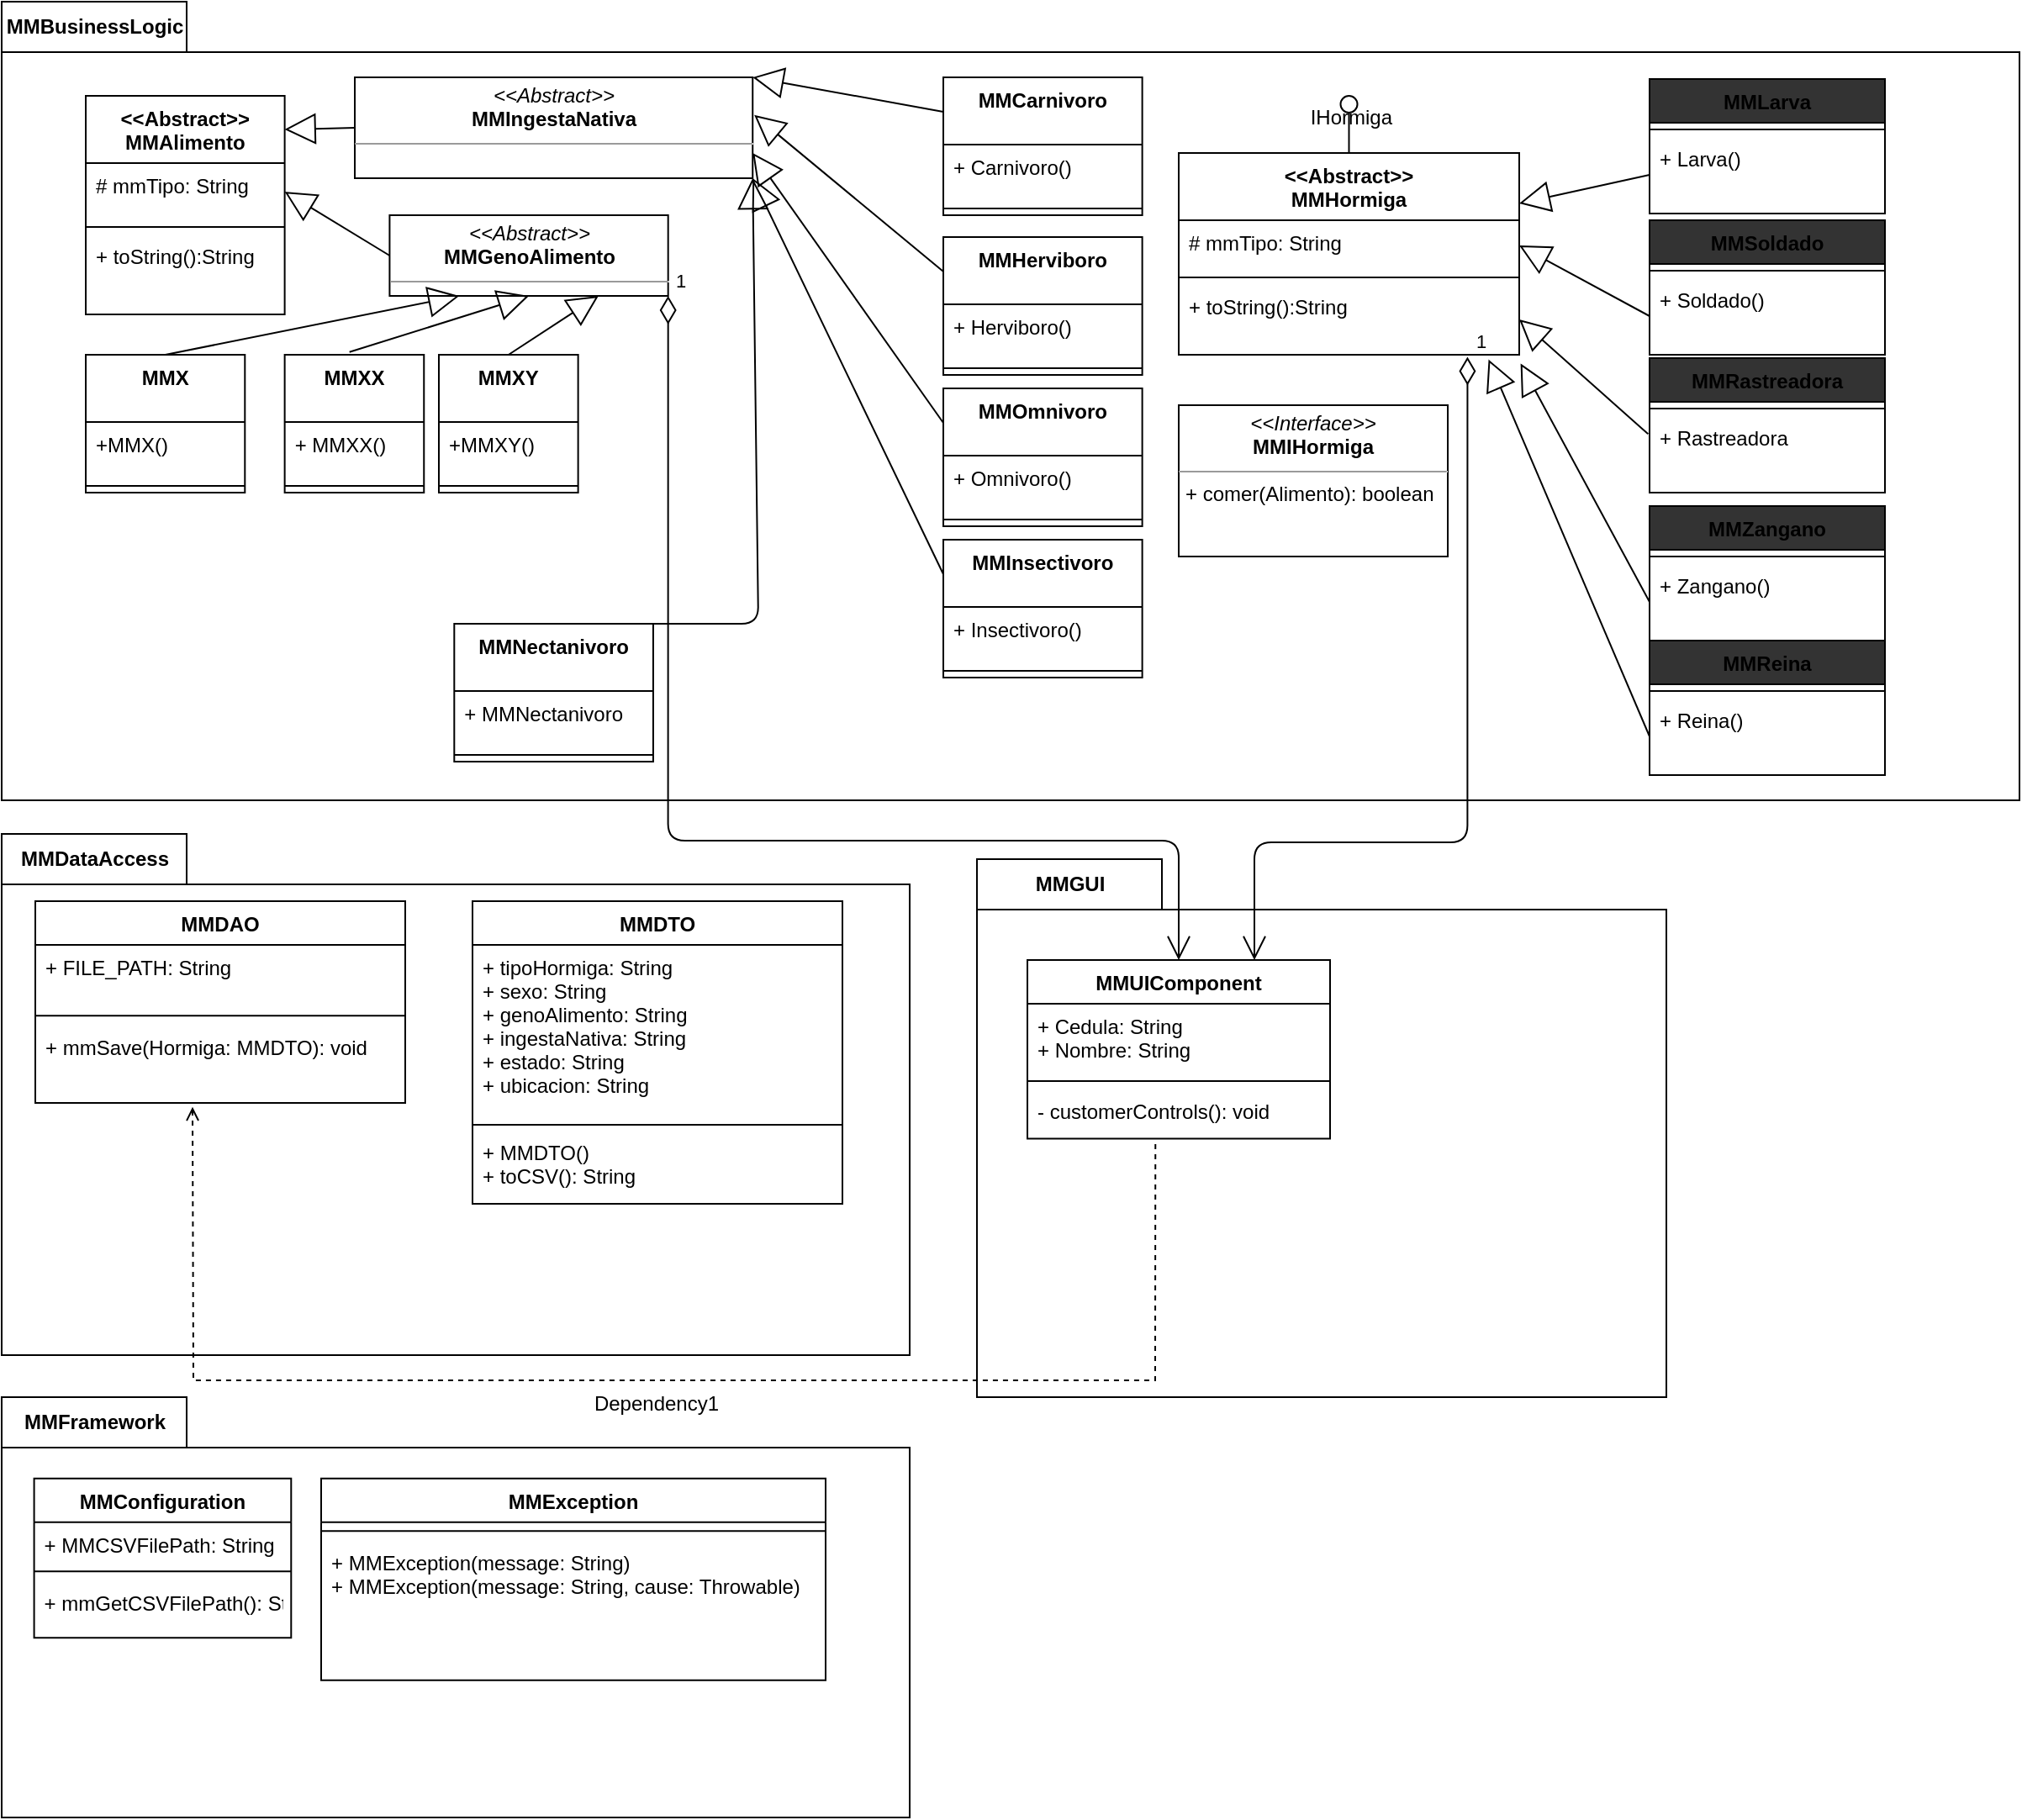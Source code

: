 <mxfile>
    <diagram id="z_uSLRBLm9-AL7y3q-LX" name="Page-1">
        <mxGraphModel dx="776" dy="761" grid="1" gridSize="10" guides="1" tooltips="1" connect="1" arrows="1" fold="1" page="1" pageScale="1" pageWidth="850" pageHeight="1100" math="0" shadow="0">
            <root>
                <mxCell id="0"/>
                <mxCell id="1" parent="0"/>
                <mxCell id="133" value="MMGUI" style="shape=folder;fontStyle=1;tabWidth=110;tabHeight=30;tabPosition=left;html=1;boundedLbl=1;labelInHeader=1;container=1;collapsible=0;" parent="1" vertex="1">
                    <mxGeometry x="630" y="570" width="410" height="320" as="geometry"/>
                </mxCell>
                <mxCell id="134" value="" style="html=1;strokeColor=none;resizeWidth=1;resizeHeight=1;fillColor=none;part=1;connectable=0;allowArrows=0;deletable=0;" parent="133" vertex="1">
                    <mxGeometry width="391.449" height="168.555" relative="1" as="geometry">
                        <mxPoint y="30" as="offset"/>
                    </mxGeometry>
                </mxCell>
                <mxCell id="159" value="MMUIComponent" style="swimlane;fontStyle=1;align=center;verticalAlign=top;childLayout=stackLayout;horizontal=1;startSize=26;horizontalStack=0;resizeParent=1;resizeParentMax=0;resizeLast=0;collapsible=1;marginBottom=0;" parent="133" vertex="1">
                    <mxGeometry x="30" y="60" width="180" height="106.267" as="geometry"/>
                </mxCell>
                <mxCell id="160" value="+ Cedula: String&#10;+ Nombre: String" style="text;strokeColor=none;fillColor=none;align=left;verticalAlign=top;spacingLeft=4;spacingRight=4;overflow=hidden;rotatable=0;points=[[0,0.5],[1,0.5]];portConstraint=eastwest;fontStyle=0" parent="159" vertex="1">
                    <mxGeometry y="26" width="180" height="41.676" as="geometry"/>
                </mxCell>
                <mxCell id="161" value="" style="line;strokeWidth=1;fillColor=none;align=left;verticalAlign=middle;spacingTop=-1;spacingLeft=3;spacingRight=3;rotatable=0;labelPosition=right;points=[];portConstraint=eastwest;strokeColor=inherit;" parent="159" vertex="1">
                    <mxGeometry y="67.676" width="180" height="8.6" as="geometry"/>
                </mxCell>
                <mxCell id="162" value="- customerControls(): void" style="text;strokeColor=none;fillColor=none;align=left;verticalAlign=top;spacingLeft=4;spacingRight=4;overflow=hidden;rotatable=0;points=[[0,0.5],[1,0.5]];portConstraint=eastwest;" parent="159" vertex="1">
                    <mxGeometry y="76.275" width="180" height="29.991" as="geometry"/>
                </mxCell>
                <mxCell id="135" value="MMBusinessLogic" style="shape=folder;fontStyle=1;tabWidth=110;tabHeight=30;tabPosition=left;html=1;boundedLbl=1;labelInHeader=1;container=1;collapsible=0;" parent="1" vertex="1">
                    <mxGeometry x="50" y="60" width="1200" height="475" as="geometry"/>
                </mxCell>
                <mxCell id="136" value="" style="html=1;strokeColor=none;resizeWidth=1;resizeHeight=1;fillColor=none;part=1;connectable=0;allowArrows=0;deletable=0;" parent="135" vertex="1">
                    <mxGeometry width="840" height="175" relative="1" as="geometry">
                        <mxPoint y="30" as="offset"/>
                    </mxGeometry>
                </mxCell>
                <mxCell id="77" value="&lt;p style=&quot;margin:0px;margin-top:4px;text-align:center;&quot;&gt;&lt;i&gt;&amp;lt;&amp;lt;Abstract&amp;gt;&amp;gt;&lt;/i&gt;&lt;br&gt;&lt;b&gt;MMIngestaNativa&lt;/b&gt;&lt;/p&gt;&lt;hr size=&quot;1&quot;&gt;&lt;p style=&quot;margin:0px;margin-left:4px;&quot;&gt;&lt;/p&gt;&lt;p style=&quot;margin:0px;margin-left:4px;&quot;&gt;&lt;br&gt;&lt;/p&gt;" style="verticalAlign=top;align=left;overflow=fill;fontSize=12;fontFamily=Helvetica;html=1;" parent="135" vertex="1">
                    <mxGeometry x="210.0" y="45" width="236.62" height="60" as="geometry"/>
                </mxCell>
                <mxCell id="78" value="&lt;p style=&quot;margin:0px;margin-top:4px;text-align:center;&quot;&gt;&lt;i&gt;&amp;lt;&amp;lt;Abstract&amp;gt;&amp;gt;&lt;/i&gt;&lt;br&gt;&lt;b&gt;MMGenoAlimento&lt;/b&gt;&lt;/p&gt;&lt;hr size=&quot;1&quot;&gt;&lt;p style=&quot;margin:0px;margin-left:4px;&quot;&gt;&lt;/p&gt;&lt;p style=&quot;margin:0px;margin-left:4px;&quot;&gt;&lt;br&gt;&lt;/p&gt;" style="verticalAlign=top;align=left;overflow=fill;fontSize=12;fontFamily=Helvetica;html=1;" parent="135" vertex="1">
                    <mxGeometry x="230.709" y="127" width="165.634" height="48" as="geometry"/>
                </mxCell>
                <mxCell id="82" value="&lt;&lt;Abstract&gt;&gt;&#10;MMAlimento" style="swimlane;fontStyle=1;align=center;verticalAlign=top;childLayout=stackLayout;horizontal=1;startSize=40;horizontalStack=0;resizeParent=1;resizeParentMax=0;resizeLast=0;collapsible=1;marginBottom=0;" parent="135" vertex="1">
                    <mxGeometry x="50.002" y="56" width="118.31" height="130" as="geometry">
                        <mxRectangle x="20" y="10" width="90" height="30" as="alternateBounds"/>
                    </mxGeometry>
                </mxCell>
                <mxCell id="83" value="# mmTipo: String" style="text;strokeColor=none;fillColor=none;align=left;verticalAlign=top;spacingLeft=4;spacingRight=4;overflow=hidden;rotatable=0;points=[[0,0.5],[1,0.5]];portConstraint=eastwest;" parent="82" vertex="1">
                    <mxGeometry y="40" width="118.31" height="34" as="geometry"/>
                </mxCell>
                <mxCell id="84" value="" style="line;strokeWidth=1;fillColor=none;align=left;verticalAlign=middle;spacingTop=-1;spacingLeft=3;spacingRight=3;rotatable=0;labelPosition=right;points=[];portConstraint=eastwest;strokeColor=inherit;" parent="82" vertex="1">
                    <mxGeometry y="74" width="118.31" height="8" as="geometry"/>
                </mxCell>
                <mxCell id="85" value="+ toString():String" style="text;strokeColor=none;fillColor=none;align=left;verticalAlign=top;spacingLeft=4;spacingRight=4;overflow=hidden;rotatable=0;points=[[0,0.5],[1,0.5]];portConstraint=eastwest;" parent="82" vertex="1">
                    <mxGeometry y="82" width="118.31" height="48" as="geometry"/>
                </mxCell>
                <mxCell id="86" value="" style="endArrow=block;endSize=16;endFill=0;html=1;exitX=0;exitY=0.5;exitDx=0;exitDy=0;entryX=1;entryY=0.154;entryDx=0;entryDy=0;entryPerimeter=0;" parent="135" source="77" target="82" edge="1">
                    <mxGeometry x="-0.273" y="2" width="160" relative="1" as="geometry">
                        <mxPoint x="474.955" y="334.19" as="sourcePoint"/>
                        <mxPoint x="212.958" y="76.004" as="targetPoint"/>
                        <Array as="points"/>
                        <mxPoint as="offset"/>
                    </mxGeometry>
                </mxCell>
                <mxCell id="87" value="" style="endArrow=block;endSize=16;endFill=0;html=1;exitX=0;exitY=0.5;exitDx=0;exitDy=0;entryX=1;entryY=0.5;entryDx=0;entryDy=0;" parent="135" source="78" target="83" edge="1">
                    <mxGeometry x="-0.273" y="2" width="160" relative="1" as="geometry">
                        <mxPoint x="331.268" y="106" as="sourcePoint"/>
                        <mxPoint x="224.789" y="96.02" as="targetPoint"/>
                        <Array as="points"/>
                        <mxPoint as="offset"/>
                    </mxGeometry>
                </mxCell>
                <mxCell id="88" value="MMX" style="swimlane;fontStyle=1;align=center;verticalAlign=top;childLayout=stackLayout;horizontal=1;startSize=40;horizontalStack=0;resizeParent=1;resizeParentMax=0;resizeLast=0;collapsible=1;marginBottom=0;" parent="135" vertex="1">
                    <mxGeometry x="50.003" y="210" width="94.648" height="82" as="geometry">
                        <mxRectangle x="20" y="10" width="90" height="30" as="alternateBounds"/>
                    </mxGeometry>
                </mxCell>
                <mxCell id="89" value="+MMX()" style="text;strokeColor=none;fillColor=none;align=left;verticalAlign=top;spacingLeft=4;spacingRight=4;overflow=hidden;rotatable=0;points=[[0,0.5],[1,0.5]];portConstraint=eastwest;" parent="88" vertex="1">
                    <mxGeometry y="40" width="94.648" height="34" as="geometry"/>
                </mxCell>
                <mxCell id="90" value="" style="line;strokeWidth=1;fillColor=none;align=left;verticalAlign=middle;spacingTop=-1;spacingLeft=3;spacingRight=3;rotatable=0;labelPosition=right;points=[];portConstraint=eastwest;strokeColor=inherit;" parent="88" vertex="1">
                    <mxGeometry y="74" width="94.648" height="8" as="geometry"/>
                </mxCell>
                <mxCell id="92" value="MMXX" style="swimlane;fontStyle=1;align=center;verticalAlign=top;childLayout=stackLayout;horizontal=1;startSize=40;horizontalStack=0;resizeParent=1;resizeParentMax=0;resizeLast=0;collapsible=1;marginBottom=0;" parent="135" vertex="1">
                    <mxGeometry x="168.313" y="210" width="82.817" height="82" as="geometry">
                        <mxRectangle x="20" y="10" width="90" height="30" as="alternateBounds"/>
                    </mxGeometry>
                </mxCell>
                <mxCell id="93" value="+ MMXX()" style="text;strokeColor=none;fillColor=none;align=left;verticalAlign=top;spacingLeft=4;spacingRight=4;overflow=hidden;rotatable=0;points=[[0,0.5],[1,0.5]];portConstraint=eastwest;" parent="92" vertex="1">
                    <mxGeometry y="40" width="82.817" height="34" as="geometry"/>
                </mxCell>
                <mxCell id="94" value="" style="line;strokeWidth=1;fillColor=none;align=left;verticalAlign=middle;spacingTop=-1;spacingLeft=3;spacingRight=3;rotatable=0;labelPosition=right;points=[];portConstraint=eastwest;strokeColor=inherit;" parent="92" vertex="1">
                    <mxGeometry y="74" width="82.817" height="8" as="geometry"/>
                </mxCell>
                <mxCell id="96" value="MMXY" style="swimlane;fontStyle=1;align=center;verticalAlign=top;childLayout=stackLayout;horizontal=1;startSize=40;horizontalStack=0;resizeParent=1;resizeParentMax=0;resizeLast=0;collapsible=1;marginBottom=0;" parent="135" vertex="1">
                    <mxGeometry x="259.997" y="210" width="82.817" height="82" as="geometry">
                        <mxRectangle x="20" y="10" width="90" height="30" as="alternateBounds"/>
                    </mxGeometry>
                </mxCell>
                <mxCell id="97" value="+MMXY()" style="text;strokeColor=none;fillColor=none;align=left;verticalAlign=top;spacingLeft=4;spacingRight=4;overflow=hidden;rotatable=0;points=[[0,0.5],[1,0.5]];portConstraint=eastwest;" parent="96" vertex="1">
                    <mxGeometry y="40" width="82.817" height="34" as="geometry"/>
                </mxCell>
                <mxCell id="98" value="" style="line;strokeWidth=1;fillColor=none;align=left;verticalAlign=middle;spacingTop=-1;spacingLeft=3;spacingRight=3;rotatable=0;labelPosition=right;points=[];portConstraint=eastwest;strokeColor=inherit;" parent="96" vertex="1">
                    <mxGeometry y="74" width="82.817" height="8" as="geometry"/>
                </mxCell>
                <mxCell id="100" value="" style="endArrow=block;endSize=16;endFill=0;html=1;exitX=0.5;exitY=0;exitDx=0;exitDy=0;entryX=0.25;entryY=1;entryDx=0;entryDy=0;" parent="135" source="88" target="78" edge="1">
                    <mxGeometry x="-0.273" y="2" width="160" relative="1" as="geometry">
                        <mxPoint x="319.437" y="249" as="sourcePoint"/>
                        <mxPoint x="212.958" y="196" as="targetPoint"/>
                        <Array as="points"/>
                        <mxPoint as="offset"/>
                    </mxGeometry>
                </mxCell>
                <mxCell id="101" value="" style="endArrow=block;endSize=16;endFill=0;html=1;exitX=0.465;exitY=-0.02;exitDx=0;exitDy=0;entryX=0.5;entryY=1;entryDx=0;entryDy=0;exitPerimeter=0;" parent="135" source="92" target="78" edge="1">
                    <mxGeometry x="-0.273" y="2" width="160" relative="1" as="geometry">
                        <mxPoint x="532.394" y="269" as="sourcePoint"/>
                        <mxPoint x="425.915" y="216" as="targetPoint"/>
                        <Array as="points"/>
                        <mxPoint as="offset"/>
                    </mxGeometry>
                </mxCell>
                <mxCell id="102" value="" style="endArrow=block;endSize=16;endFill=0;html=1;exitX=0.5;exitY=0;exitDx=0;exitDy=0;entryX=0.75;entryY=1;entryDx=0;entryDy=0;" parent="135" source="96" target="78" edge="1">
                    <mxGeometry x="-0.273" y="2" width="160" relative="1" as="geometry">
                        <mxPoint x="686.197" y="269" as="sourcePoint"/>
                        <mxPoint x="579.718" y="216" as="targetPoint"/>
                        <Array as="points"/>
                        <mxPoint as="offset"/>
                    </mxGeometry>
                </mxCell>
                <mxCell id="104" value="MMCarnivoro" style="swimlane;fontStyle=1;align=center;verticalAlign=top;childLayout=stackLayout;horizontal=1;startSize=40;horizontalStack=0;resizeParent=1;resizeParentMax=0;resizeLast=0;collapsible=1;marginBottom=0;" parent="135" vertex="1">
                    <mxGeometry x="560.002" y="45" width="118.31" height="82" as="geometry">
                        <mxRectangle x="20" y="10" width="90" height="30" as="alternateBounds"/>
                    </mxGeometry>
                </mxCell>
                <mxCell id="105" value="+ Carnivoro()" style="text;strokeColor=none;fillColor=none;align=left;verticalAlign=top;spacingLeft=4;spacingRight=4;overflow=hidden;rotatable=0;points=[[0,0.5],[1,0.5]];portConstraint=eastwest;" parent="104" vertex="1">
                    <mxGeometry y="40" width="118.31" height="34" as="geometry"/>
                </mxCell>
                <mxCell id="106" value="" style="line;strokeWidth=1;fillColor=none;align=left;verticalAlign=middle;spacingTop=-1;spacingLeft=3;spacingRight=3;rotatable=0;labelPosition=right;points=[];portConstraint=eastwest;strokeColor=inherit;" parent="104" vertex="1">
                    <mxGeometry y="74" width="118.31" height="8" as="geometry"/>
                </mxCell>
                <mxCell id="107" value="MMHerviboro" style="swimlane;fontStyle=1;align=center;verticalAlign=top;childLayout=stackLayout;horizontal=1;startSize=40;horizontalStack=0;resizeParent=1;resizeParentMax=0;resizeLast=0;collapsible=1;marginBottom=0;" parent="135" vertex="1">
                    <mxGeometry x="560.002" y="140" width="118.31" height="82" as="geometry">
                        <mxRectangle x="20" y="10" width="90" height="30" as="alternateBounds"/>
                    </mxGeometry>
                </mxCell>
                <mxCell id="108" value="+ Herviboro()" style="text;strokeColor=none;fillColor=none;align=left;verticalAlign=top;spacingLeft=4;spacingRight=4;overflow=hidden;rotatable=0;points=[[0,0.5],[1,0.5]];portConstraint=eastwest;" parent="107" vertex="1">
                    <mxGeometry y="40" width="118.31" height="34" as="geometry"/>
                </mxCell>
                <mxCell id="109" value="" style="line;strokeWidth=1;fillColor=none;align=left;verticalAlign=middle;spacingTop=-1;spacingLeft=3;spacingRight=3;rotatable=0;labelPosition=right;points=[];portConstraint=eastwest;strokeColor=inherit;" parent="107" vertex="1">
                    <mxGeometry y="74" width="118.31" height="8" as="geometry"/>
                </mxCell>
                <mxCell id="110" value="MMOmnivoro" style="swimlane;fontStyle=1;align=center;verticalAlign=top;childLayout=stackLayout;horizontal=1;startSize=40;horizontalStack=0;resizeParent=1;resizeParentMax=0;resizeLast=0;collapsible=1;marginBottom=0;" parent="135" vertex="1">
                    <mxGeometry x="560.002" y="230" width="118.31" height="82" as="geometry">
                        <mxRectangle x="20" y="10" width="90" height="30" as="alternateBounds"/>
                    </mxGeometry>
                </mxCell>
                <mxCell id="111" value="+ Omnivoro()" style="text;strokeColor=none;fillColor=none;align=left;verticalAlign=top;spacingLeft=4;spacingRight=4;overflow=hidden;rotatable=0;points=[[0,0.5],[1,0.5]];portConstraint=eastwest;" parent="110" vertex="1">
                    <mxGeometry y="40" width="118.31" height="34" as="geometry"/>
                </mxCell>
                <mxCell id="112" value="" style="line;strokeWidth=1;fillColor=none;align=left;verticalAlign=middle;spacingTop=-1;spacingLeft=3;spacingRight=3;rotatable=0;labelPosition=right;points=[];portConstraint=eastwest;strokeColor=inherit;" parent="110" vertex="1">
                    <mxGeometry y="74" width="118.31" height="8" as="geometry"/>
                </mxCell>
                <mxCell id="113" value="MMInsectivoro" style="swimlane;fontStyle=1;align=center;verticalAlign=top;childLayout=stackLayout;horizontal=1;startSize=40;horizontalStack=0;resizeParent=1;resizeParentMax=0;resizeLast=0;collapsible=1;marginBottom=0;" parent="135" vertex="1">
                    <mxGeometry x="560.002" y="320" width="118.31" height="82" as="geometry">
                        <mxRectangle x="20" y="10" width="90" height="30" as="alternateBounds"/>
                    </mxGeometry>
                </mxCell>
                <mxCell id="114" value="+ Insectivoro()" style="text;strokeColor=none;fillColor=none;align=left;verticalAlign=top;spacingLeft=4;spacingRight=4;overflow=hidden;rotatable=0;points=[[0,0.5],[1,0.5]];portConstraint=eastwest;" parent="113" vertex="1">
                    <mxGeometry y="40" width="118.31" height="34" as="geometry"/>
                </mxCell>
                <mxCell id="115" value="" style="line;strokeWidth=1;fillColor=none;align=left;verticalAlign=middle;spacingTop=-1;spacingLeft=3;spacingRight=3;rotatable=0;labelPosition=right;points=[];portConstraint=eastwest;strokeColor=inherit;" parent="113" vertex="1">
                    <mxGeometry y="74" width="118.31" height="8" as="geometry"/>
                </mxCell>
                <mxCell id="116" value="MMNectanivoro" style="swimlane;fontStyle=1;align=center;verticalAlign=top;childLayout=stackLayout;horizontal=1;startSize=40;horizontalStack=0;resizeParent=1;resizeParentMax=0;resizeLast=0;collapsible=1;marginBottom=0;" parent="135" vertex="1">
                    <mxGeometry x="269.15" y="370" width="118.31" height="82" as="geometry">
                        <mxRectangle x="20" y="10" width="90" height="30" as="alternateBounds"/>
                    </mxGeometry>
                </mxCell>
                <mxCell id="117" value="+ MMNectanivoro" style="text;strokeColor=none;fillColor=none;align=left;verticalAlign=top;spacingLeft=4;spacingRight=4;overflow=hidden;rotatable=0;points=[[0,0.5],[1,0.5]];portConstraint=eastwest;" parent="116" vertex="1">
                    <mxGeometry y="40" width="118.31" height="34" as="geometry"/>
                </mxCell>
                <mxCell id="118" value="" style="line;strokeWidth=1;fillColor=none;align=left;verticalAlign=middle;spacingTop=-1;spacingLeft=3;spacingRight=3;rotatable=0;labelPosition=right;points=[];portConstraint=eastwest;strokeColor=inherit;" parent="116" vertex="1">
                    <mxGeometry y="74" width="118.31" height="8" as="geometry"/>
                </mxCell>
                <mxCell id="119" value="" style="endArrow=block;endSize=16;endFill=0;html=1;exitX=0;exitY=0.25;exitDx=0;exitDy=0;entryX=1;entryY=0;entryDx=0;entryDy=0;" parent="135" source="104" target="77" edge="1">
                    <mxGeometry x="-0.273" y="2" width="160" relative="1" as="geometry">
                        <mxPoint x="774.93" y="241" as="sourcePoint"/>
                        <mxPoint x="615.211" y="111" as="targetPoint"/>
                        <Array as="points"/>
                        <mxPoint as="offset"/>
                    </mxGeometry>
                </mxCell>
                <mxCell id="120" value="" style="endArrow=block;endSize=16;endFill=0;html=1;exitX=0;exitY=0.25;exitDx=0;exitDy=0;entryX=1.004;entryY=0.373;entryDx=0;entryDy=0;entryPerimeter=0;" parent="135" source="107" target="77" edge="1">
                    <mxGeometry x="-0.273" y="2" width="160" relative="1" as="geometry">
                        <mxPoint x="887.324" y="76" as="sourcePoint"/>
                        <mxPoint x="579.718" y="87.5" as="targetPoint"/>
                        <Array as="points"/>
                        <mxPoint as="offset"/>
                    </mxGeometry>
                </mxCell>
                <mxCell id="121" value="" style="endArrow=block;endSize=16;endFill=0;html=1;exitX=0;exitY=0.25;exitDx=0;exitDy=0;entryX=1;entryY=0.75;entryDx=0;entryDy=0;" parent="135" source="110" target="77" edge="1">
                    <mxGeometry x="-0.273" y="2" width="160" relative="1" as="geometry">
                        <mxPoint x="863.662" y="126" as="sourcePoint"/>
                        <mxPoint x="556.056" y="137.5" as="targetPoint"/>
                        <Array as="points"/>
                        <mxPoint as="offset"/>
                    </mxGeometry>
                </mxCell>
                <mxCell id="122" value="" style="endArrow=block;endSize=16;endFill=0;html=1;exitX=0;exitY=0.25;exitDx=0;exitDy=0;entryX=1;entryY=1;entryDx=0;entryDy=0;" parent="135" source="113" target="77" edge="1">
                    <mxGeometry x="-0.273" y="2" width="160" relative="1" as="geometry">
                        <mxPoint x="899.155" y="84.5" as="sourcePoint"/>
                        <mxPoint x="591.549" y="96" as="targetPoint"/>
                        <Array as="points"/>
                        <mxPoint as="offset"/>
                    </mxGeometry>
                </mxCell>
                <mxCell id="124" value="" style="endArrow=block;endSize=16;endFill=0;html=1;exitX=0.5;exitY=0;exitDx=0;exitDy=0;entryX=1;entryY=1;entryDx=0;entryDy=0;" parent="135" source="116" target="77" edge="1">
                    <mxGeometry x="-0.273" y="2" width="160" relative="1" as="geometry">
                        <mxPoint x="875.493" y="336.5" as="sourcePoint"/>
                        <mxPoint x="567.887" y="136" as="targetPoint"/>
                        <Array as="points">
                            <mxPoint x="450" y="370"/>
                        </Array>
                        <mxPoint as="offset"/>
                    </mxGeometry>
                </mxCell>
                <mxCell id="50" value="&lt;p style=&quot;margin:0px;margin-top:4px;text-align:center;&quot;&gt;&lt;i&gt;&amp;lt;&amp;lt;Interface&amp;gt;&amp;gt;&lt;/i&gt;&lt;br&gt;&lt;b&gt;MMIHormiga&lt;/b&gt;&lt;/p&gt;&lt;hr size=&quot;1&quot;&gt;&lt;p style=&quot;margin:0px;margin-left:4px;&quot;&gt;&lt;/p&gt;&lt;p style=&quot;margin:0px;margin-left:4px;&quot;&gt;+ comer(Alimento): boolean&lt;/p&gt;&lt;p style=&quot;margin:0px;margin-left:4px;&quot;&gt;&lt;br&gt;&lt;/p&gt;" style="verticalAlign=top;align=left;overflow=fill;fontSize=12;fontFamily=Helvetica;html=1;" parent="135" vertex="1">
                    <mxGeometry x="700" y="240" width="160" height="90" as="geometry"/>
                </mxCell>
                <mxCell id="52" value="&lt;&lt;Abstract&gt;&gt;&#10;MMHormiga" style="swimlane;fontStyle=1;align=center;verticalAlign=top;childLayout=stackLayout;horizontal=1;startSize=40;horizontalStack=0;resizeParent=1;resizeParentMax=0;resizeLast=0;collapsible=1;marginBottom=0;" parent="135" vertex="1">
                    <mxGeometry x="700" y="90" width="202.5" height="120" as="geometry">
                        <mxRectangle x="20" y="10" width="90" height="30" as="alternateBounds"/>
                    </mxGeometry>
                </mxCell>
                <mxCell id="53" value="# mmTipo: String" style="text;strokeColor=none;fillColor=none;align=left;verticalAlign=top;spacingLeft=4;spacingRight=4;overflow=hidden;rotatable=0;points=[[0,0.5],[1,0.5]];portConstraint=eastwest;" parent="52" vertex="1">
                    <mxGeometry y="40" width="202.5" height="30" as="geometry"/>
                </mxCell>
                <mxCell id="54" value="" style="line;strokeWidth=1;fillColor=none;align=left;verticalAlign=middle;spacingTop=-1;spacingLeft=3;spacingRight=3;rotatable=0;labelPosition=right;points=[];portConstraint=eastwest;strokeColor=inherit;" parent="52" vertex="1">
                    <mxGeometry y="70" width="202.5" height="8" as="geometry"/>
                </mxCell>
                <mxCell id="55" value="+ toString():String" style="text;strokeColor=none;fillColor=none;align=left;verticalAlign=top;spacingLeft=4;spacingRight=4;overflow=hidden;rotatable=0;points=[[0,0.5],[1,0.5]];portConstraint=eastwest;" parent="52" vertex="1">
                    <mxGeometry y="78" width="202.5" height="42" as="geometry"/>
                </mxCell>
                <mxCell id="56" value="MMLarva" style="swimlane;fontStyle=1;align=center;verticalAlign=top;childLayout=stackLayout;horizontal=1;startSize=26;horizontalStack=0;resizeParent=1;resizeParentMax=0;resizeLast=0;collapsible=1;marginBottom=0;fillColor=#333333;strokeColor=#000000;" parent="135" vertex="1">
                    <mxGeometry x="980" y="46" width="140" height="80" as="geometry"/>
                </mxCell>
                <mxCell id="57" value="" style="line;strokeWidth=1;fillColor=none;align=left;verticalAlign=middle;spacingTop=-1;spacingLeft=3;spacingRight=3;rotatable=0;labelPosition=right;points=[];portConstraint=eastwest;strokeColor=inherit;" parent="56" vertex="1">
                    <mxGeometry y="26" width="140" height="8" as="geometry"/>
                </mxCell>
                <mxCell id="58" value="+ Larva()" style="text;strokeColor=none;fillColor=none;align=left;verticalAlign=top;spacingLeft=4;spacingRight=4;overflow=hidden;rotatable=0;points=[[0,0.5],[1,0.5]];portConstraint=eastwest;" parent="56" vertex="1">
                    <mxGeometry y="34" width="140" height="46" as="geometry"/>
                </mxCell>
                <mxCell id="59" value="MMSoldado" style="swimlane;fontStyle=1;align=center;verticalAlign=top;childLayout=stackLayout;horizontal=1;startSize=26;horizontalStack=0;resizeParent=1;resizeParentMax=0;resizeLast=0;collapsible=1;marginBottom=0;fillColor=#333333;strokeColor=#000000;" parent="135" vertex="1">
                    <mxGeometry x="980" y="130" width="140" height="80" as="geometry"/>
                </mxCell>
                <mxCell id="60" value="" style="line;strokeWidth=1;fillColor=none;align=left;verticalAlign=middle;spacingTop=-1;spacingLeft=3;spacingRight=3;rotatable=0;labelPosition=right;points=[];portConstraint=eastwest;strokeColor=inherit;" parent="59" vertex="1">
                    <mxGeometry y="26" width="140" height="8" as="geometry"/>
                </mxCell>
                <mxCell id="61" value="+ Soldado()" style="text;strokeColor=none;fillColor=none;align=left;verticalAlign=top;spacingLeft=4;spacingRight=4;overflow=hidden;rotatable=0;points=[[0,0.5],[1,0.5]];portConstraint=eastwest;" parent="59" vertex="1">
                    <mxGeometry y="34" width="140" height="46" as="geometry"/>
                </mxCell>
                <mxCell id="62" value="MMRastreadora" style="swimlane;fontStyle=1;align=center;verticalAlign=top;childLayout=stackLayout;horizontal=1;startSize=26;horizontalStack=0;resizeParent=1;resizeParentMax=0;resizeLast=0;collapsible=1;marginBottom=0;fillColor=#333333;strokeColor=#000000;" parent="135" vertex="1">
                    <mxGeometry x="980" y="212" width="140" height="80" as="geometry"/>
                </mxCell>
                <mxCell id="63" value="" style="line;strokeWidth=1;fillColor=none;align=left;verticalAlign=middle;spacingTop=-1;spacingLeft=3;spacingRight=3;rotatable=0;labelPosition=right;points=[];portConstraint=eastwest;strokeColor=inherit;" parent="62" vertex="1">
                    <mxGeometry y="26" width="140" height="8" as="geometry"/>
                </mxCell>
                <mxCell id="64" value="+ Rastreadora" style="text;strokeColor=none;fillColor=none;align=left;verticalAlign=top;spacingLeft=4;spacingRight=4;overflow=hidden;rotatable=0;points=[[0,0.5],[1,0.5]];portConstraint=eastwest;" parent="62" vertex="1">
                    <mxGeometry y="34" width="140" height="46" as="geometry"/>
                </mxCell>
                <mxCell id="65" value="MMZangano" style="swimlane;fontStyle=1;align=center;verticalAlign=top;childLayout=stackLayout;horizontal=1;startSize=26;horizontalStack=0;resizeParent=1;resizeParentMax=0;resizeLast=0;collapsible=1;marginBottom=0;fillColor=#333333;strokeColor=#000000;" parent="135" vertex="1">
                    <mxGeometry x="980" y="300" width="140" height="80" as="geometry"/>
                </mxCell>
                <mxCell id="66" value="" style="line;strokeWidth=1;fillColor=none;align=left;verticalAlign=middle;spacingTop=-1;spacingLeft=3;spacingRight=3;rotatable=0;labelPosition=right;points=[];portConstraint=eastwest;strokeColor=inherit;" parent="65" vertex="1">
                    <mxGeometry y="26" width="140" height="8" as="geometry"/>
                </mxCell>
                <mxCell id="67" value="+ Zangano()" style="text;strokeColor=none;fillColor=none;align=left;verticalAlign=top;spacingLeft=4;spacingRight=4;overflow=hidden;rotatable=0;points=[[0,0.5],[1,0.5]];portConstraint=eastwest;" parent="65" vertex="1">
                    <mxGeometry y="34" width="140" height="46" as="geometry"/>
                </mxCell>
                <mxCell id="68" value="MMReina" style="swimlane;fontStyle=1;align=center;verticalAlign=top;childLayout=stackLayout;horizontal=1;startSize=26;horizontalStack=0;resizeParent=1;resizeParentMax=0;resizeLast=0;collapsible=1;marginBottom=0;fillColor=#333333;strokeColor=#000000;" parent="135" vertex="1">
                    <mxGeometry x="980" y="380" width="140" height="80" as="geometry"/>
                </mxCell>
                <mxCell id="69" value="" style="line;strokeWidth=1;fillColor=none;align=left;verticalAlign=middle;spacingTop=-1;spacingLeft=3;spacingRight=3;rotatable=0;labelPosition=right;points=[];portConstraint=eastwest;strokeColor=inherit;" parent="68" vertex="1">
                    <mxGeometry y="26" width="140" height="8" as="geometry"/>
                </mxCell>
                <mxCell id="70" value="+ Reina()" style="text;strokeColor=none;fillColor=none;align=left;verticalAlign=top;spacingLeft=4;spacingRight=4;overflow=hidden;rotatable=0;points=[[0,0.5],[1,0.5]];portConstraint=eastwest;" parent="68" vertex="1">
                    <mxGeometry y="34" width="140" height="46" as="geometry"/>
                </mxCell>
                <mxCell id="71" value="" style="endArrow=block;endSize=16;endFill=0;html=1;entryX=1;entryY=0.25;entryDx=0;entryDy=0;exitX=0;exitY=0.5;exitDx=0;exitDy=0;" parent="135" source="58" target="52" edge="1">
                    <mxGeometry x="-0.273" y="2" width="160" relative="1" as="geometry">
                        <mxPoint x="1099" y="59" as="sourcePoint"/>
                        <mxPoint x="915.81" y="80.96" as="targetPoint"/>
                        <Array as="points"/>
                        <mxPoint as="offset"/>
                    </mxGeometry>
                </mxCell>
                <mxCell id="72" value="" style="endArrow=block;endSize=16;endFill=0;html=1;entryX=1;entryY=0.5;entryDx=0;entryDy=0;exitX=0;exitY=0.5;exitDx=0;exitDy=0;" parent="135" source="61" target="53" edge="1">
                    <mxGeometry x="-0.273" y="2" width="160" relative="1" as="geometry">
                        <mxPoint x="1080" y="179" as="sourcePoint"/>
                        <mxPoint x="915" y="114" as="targetPoint"/>
                        <Array as="points"/>
                        <mxPoint as="offset"/>
                    </mxGeometry>
                </mxCell>
                <mxCell id="73" value="" style="endArrow=block;endSize=16;endFill=0;html=1;entryX=1;entryY=0.5;entryDx=0;entryDy=0;exitX=-0.006;exitY=0.243;exitDx=0;exitDy=0;exitPerimeter=0;" parent="135" source="64" target="55" edge="1">
                    <mxGeometry x="-0.273" y="2" width="160" relative="1" as="geometry">
                        <mxPoint x="1080" y="219" as="sourcePoint"/>
                        <mxPoint x="915" y="154" as="targetPoint"/>
                        <Array as="points"/>
                        <mxPoint as="offset"/>
                    </mxGeometry>
                </mxCell>
                <mxCell id="75" value="" style="endArrow=block;endSize=16;endFill=0;html=1;exitX=0;exitY=0.5;exitDx=0;exitDy=0;entryX=0.91;entryY=1.067;entryDx=0;entryDy=0;entryPerimeter=0;" parent="135" source="70" target="55" edge="1">
                    <mxGeometry x="-0.273" y="2" width="160" relative="1" as="geometry">
                        <mxPoint x="1015" y="244" as="sourcePoint"/>
                        <mxPoint x="850" y="179" as="targetPoint"/>
                        <Array as="points"/>
                        <mxPoint as="offset"/>
                    </mxGeometry>
                </mxCell>
                <mxCell id="74" value="" style="endArrow=block;endSize=16;endFill=0;html=1;exitX=0;exitY=0.5;exitDx=0;exitDy=0;entryX=1.004;entryY=1.124;entryDx=0;entryDy=0;entryPerimeter=0;" parent="135" source="67" target="55" edge="1">
                    <mxGeometry x="-0.273" y="2" width="160" relative="1" as="geometry">
                        <mxPoint x="1055" y="264" as="sourcePoint"/>
                        <mxPoint x="890" y="199" as="targetPoint"/>
                        <Array as="points"/>
                        <mxPoint as="offset"/>
                    </mxGeometry>
                </mxCell>
                <mxCell id="127" value="" style="rounded=0;orthogonalLoop=1;jettySize=auto;html=1;endArrow=none;endFill=0;sketch=0;sourcePerimeterSpacing=0;targetPerimeterSpacing=0;startSize=14;endSize=14;curved=1;exitX=0.5;exitY=0;exitDx=0;exitDy=0;" parent="135" source="52" target="128" edge="1">
                    <mxGeometry relative="1" as="geometry">
                        <mxPoint x="857.5" y="48" as="sourcePoint"/>
                        <mxPoint x="882.5" y="55" as="targetPoint"/>
                        <Array as="points"/>
                    </mxGeometry>
                </mxCell>
                <mxCell id="128" value="&amp;nbsp; &amp;nbsp; &amp;nbsp;IHormiga" style="ellipse;whiteSpace=wrap;html=1;align=center;aspect=fixed;resizable=0;points=[];outlineConnect=0;sketch=0;" parent="135" vertex="1">
                    <mxGeometry x="796.25" y="56" width="10" height="10" as="geometry"/>
                </mxCell>
                <mxCell id="137" value="MMDataAccess" style="shape=folder;fontStyle=1;tabWidth=110;tabHeight=30;tabPosition=left;html=1;boundedLbl=1;labelInHeader=1;container=1;collapsible=0;" parent="1" vertex="1">
                    <mxGeometry x="50" y="555" width="540" height="310" as="geometry"/>
                </mxCell>
                <mxCell id="138" value="" style="html=1;strokeColor=none;resizeWidth=1;resizeHeight=1;fillColor=none;part=1;connectable=0;allowArrows=0;deletable=0;" parent="137" vertex="1">
                    <mxGeometry width="450" height="217" relative="1" as="geometry">
                        <mxPoint y="30" as="offset"/>
                    </mxGeometry>
                </mxCell>
                <mxCell id="151" value="MMDAO" style="swimlane;fontStyle=1;align=center;verticalAlign=top;childLayout=stackLayout;horizontal=1;startSize=26;horizontalStack=0;resizeParent=1;resizeParentMax=0;resizeLast=0;collapsible=1;marginBottom=0;" parent="137" vertex="1">
                    <mxGeometry x="20" y="40" width="220" height="120.001" as="geometry"/>
                </mxCell>
                <mxCell id="152" value="+ FILE_PATH: String&#10;" style="text;strokeColor=none;fillColor=none;align=left;verticalAlign=top;spacingLeft=4;spacingRight=4;overflow=hidden;rotatable=0;points=[[0,0.5],[1,0.5]];portConstraint=eastwest;fontStyle=0" parent="151" vertex="1">
                    <mxGeometry y="26" width="220" height="36.693" as="geometry"/>
                </mxCell>
                <mxCell id="153" value="" style="line;strokeWidth=1;fillColor=none;align=left;verticalAlign=middle;spacingTop=-1;spacingLeft=3;spacingRight=3;rotatable=0;labelPosition=right;points=[];portConstraint=eastwest;strokeColor=inherit;" parent="151" vertex="1">
                    <mxGeometry y="62.693" width="220" height="10.827" as="geometry"/>
                </mxCell>
                <mxCell id="154" value="+ mmSave(Hormiga: MMDTO): void&#10;" style="text;strokeColor=none;fillColor=none;align=left;verticalAlign=top;spacingLeft=4;spacingRight=4;overflow=hidden;rotatable=0;points=[[0,0.5],[1,0.5]];portConstraint=eastwest;" parent="151" vertex="1">
                    <mxGeometry y="73.521" width="220" height="46.48" as="geometry"/>
                </mxCell>
                <mxCell id="169" value="MMDTO" style="swimlane;fontStyle=1;align=center;verticalAlign=top;childLayout=stackLayout;horizontal=1;startSize=26;horizontalStack=0;resizeParent=1;resizeParentMax=0;resizeLast=0;collapsible=1;marginBottom=0;" parent="137" vertex="1">
                    <mxGeometry x="280" y="40" width="220" height="179.999" as="geometry"/>
                </mxCell>
                <mxCell id="170" value="+ tipoHormiga: String&#10;+ sexo: String&#10;+ genoAlimento: String&#10;+ ingestaNativa: String&#10;+ estado: String&#10;+ ubicacion: String" style="text;strokeColor=none;fillColor=none;align=left;verticalAlign=top;spacingLeft=4;spacingRight=4;overflow=hidden;rotatable=0;points=[[0,0.5],[1,0.5]];portConstraint=eastwest;fontStyle=0" parent="169" vertex="1">
                    <mxGeometry y="26" width="220" height="104" as="geometry"/>
                </mxCell>
                <mxCell id="171" value="" style="line;strokeWidth=1;fillColor=none;align=left;verticalAlign=middle;spacingTop=-1;spacingLeft=3;spacingRight=3;rotatable=0;labelPosition=right;points=[];portConstraint=eastwest;strokeColor=inherit;" parent="169" vertex="1">
                    <mxGeometry y="130" width="220" height="6.049" as="geometry"/>
                </mxCell>
                <mxCell id="172" value="+ MMDTO()&#10;+ toCSV(): String&#10;" style="text;strokeColor=none;fillColor=none;align=left;verticalAlign=top;spacingLeft=4;spacingRight=4;overflow=hidden;rotatable=0;points=[[0,0.5],[1,0.5]];portConstraint=eastwest;" parent="169" vertex="1">
                    <mxGeometry y="136.049" width="220" height="43.95" as="geometry"/>
                </mxCell>
                <mxCell id="163" value="MMFramework" style="shape=folder;fontStyle=1;tabWidth=110;tabHeight=30;tabPosition=left;html=1;boundedLbl=1;labelInHeader=1;container=1;collapsible=0;" parent="1" vertex="1">
                    <mxGeometry x="50" y="890" width="540" height="250" as="geometry"/>
                </mxCell>
                <mxCell id="164" value="" style="html=1;strokeColor=none;resizeWidth=1;resizeHeight=1;fillColor=none;part=1;connectable=0;allowArrows=0;deletable=0;" parent="163" vertex="1">
                    <mxGeometry width="465.882" height="175" relative="1" as="geometry">
                        <mxPoint y="30" as="offset"/>
                    </mxGeometry>
                </mxCell>
                <mxCell id="165" value="MMConfiguration" style="swimlane;fontStyle=1;align=center;verticalAlign=top;childLayout=stackLayout;horizontal=1;startSize=26;horizontalStack=0;resizeParent=1;resizeParentMax=0;resizeLast=0;collapsible=1;marginBottom=0;" parent="163" vertex="1">
                    <mxGeometry x="19.288" y="48.344" width="152.855" height="94.737" as="geometry"/>
                </mxCell>
                <mxCell id="166" value="+ MMCSVFilePath: String" style="text;strokeColor=none;fillColor=none;align=left;verticalAlign=top;spacingLeft=4;spacingRight=4;overflow=hidden;rotatable=0;points=[[0,0.5],[1,0.5]];portConstraint=eastwest;fontStyle=0" parent="165" vertex="1">
                    <mxGeometry y="26" width="152.855" height="24" as="geometry"/>
                </mxCell>
                <mxCell id="167" value="" style="line;strokeWidth=1;fillColor=none;align=left;verticalAlign=middle;spacingTop=-1;spacingLeft=3;spacingRight=3;rotatable=0;labelPosition=right;points=[];portConstraint=eastwest;strokeColor=inherit;" parent="165" vertex="1">
                    <mxGeometry y="50" width="152.855" height="10.526" as="geometry"/>
                </mxCell>
                <mxCell id="168" value="+ mmGetCSVFilePath(): String" style="text;strokeColor=none;fillColor=none;align=left;verticalAlign=top;spacingLeft=4;spacingRight=4;overflow=hidden;rotatable=0;points=[[0,0.5],[1,0.5]];portConstraint=eastwest;" parent="165" vertex="1">
                    <mxGeometry y="60.526" width="152.855" height="34.211" as="geometry"/>
                </mxCell>
                <mxCell id="185" value="MMException" style="swimlane;fontStyle=1;align=center;verticalAlign=top;childLayout=stackLayout;horizontal=1;startSize=26;horizontalStack=0;resizeParent=1;resizeParentMax=0;resizeLast=0;collapsible=1;marginBottom=0;" parent="163" vertex="1">
                    <mxGeometry x="190.002" y="48.344" width="300" height="119.996" as="geometry"/>
                </mxCell>
                <mxCell id="187" value="" style="line;strokeWidth=1;fillColor=none;align=left;verticalAlign=middle;spacingTop=-1;spacingLeft=3;spacingRight=3;rotatable=0;labelPosition=right;points=[];portConstraint=eastwest;strokeColor=inherit;" parent="185" vertex="1">
                    <mxGeometry y="26" width="300" height="10.526" as="geometry"/>
                </mxCell>
                <mxCell id="188" value="+ MMException(message: String)&#10;+ MMException(message: String, cause: Throwable)" style="text;strokeColor=none;fillColor=none;align=left;verticalAlign=top;spacingLeft=4;spacingRight=4;overflow=hidden;rotatable=0;points=[[0,0.5],[1,0.5]];portConstraint=eastwest;" parent="185" vertex="1">
                    <mxGeometry y="36.526" width="300" height="83.47" as="geometry"/>
                </mxCell>
                <mxCell id="189" value="1" style="endArrow=open;html=1;endSize=12;startArrow=diamondThin;startSize=14;startFill=0;edgeStyle=orthogonalEdgeStyle;align=left;verticalAlign=bottom;entryX=0.75;entryY=0;entryDx=0;entryDy=0;exitX=0.848;exitY=1.03;exitDx=0;exitDy=0;exitPerimeter=0;" edge="1" parent="1" source="55" target="159">
                    <mxGeometry x="-1" y="3" relative="1" as="geometry">
                        <mxPoint x="890" y="550" as="sourcePoint"/>
                        <mxPoint x="1130" y="570" as="targetPoint"/>
                        <Array as="points">
                            <mxPoint x="922" y="560"/>
                            <mxPoint x="795" y="560"/>
                        </Array>
                    </mxGeometry>
                </mxCell>
                <mxCell id="191" value="1" style="endArrow=open;html=1;endSize=12;startArrow=diamondThin;startSize=14;startFill=0;edgeStyle=orthogonalEdgeStyle;align=left;verticalAlign=bottom;entryX=0.5;entryY=0;entryDx=0;entryDy=0;exitX=1;exitY=1;exitDx=0;exitDy=0;" edge="1" parent="1" source="78" target="159">
                    <mxGeometry x="-1" y="3" relative="1" as="geometry">
                        <mxPoint x="480" y="550" as="sourcePoint"/>
                        <mxPoint x="760" y="628.74" as="targetPoint"/>
                        <Array as="points">
                            <mxPoint x="446" y="559"/>
                            <mxPoint x="750" y="559"/>
                        </Array>
                    </mxGeometry>
                </mxCell>
                <mxCell id="192" value="" style="endArrow=open;html=1;rounded=0;align=center;verticalAlign=bottom;dashed=1;endFill=0;labelBackgroundColor=none;exitX=0.423;exitY=1.109;exitDx=0;exitDy=0;exitPerimeter=0;entryX=0.425;entryY=1.052;entryDx=0;entryDy=0;entryPerimeter=0;" edge="1" parent="1" source="162" target="154">
                    <mxGeometry relative="1" as="geometry">
                        <mxPoint x="610" y="880" as="sourcePoint"/>
                        <mxPoint x="190" y="880" as="targetPoint"/>
                        <Array as="points">
                            <mxPoint x="736" y="880"/>
                            <mxPoint x="164" y="880"/>
                        </Array>
                    </mxGeometry>
                </mxCell>
                <mxCell id="193" value="Dependency1" style="resizable=0;html=1;align=center;verticalAlign=top;labelBackgroundColor=none;" connectable="0" vertex="1" parent="192">
                    <mxGeometry relative="1" as="geometry"/>
                </mxCell>
            </root>
        </mxGraphModel>
    </diagram>
</mxfile>